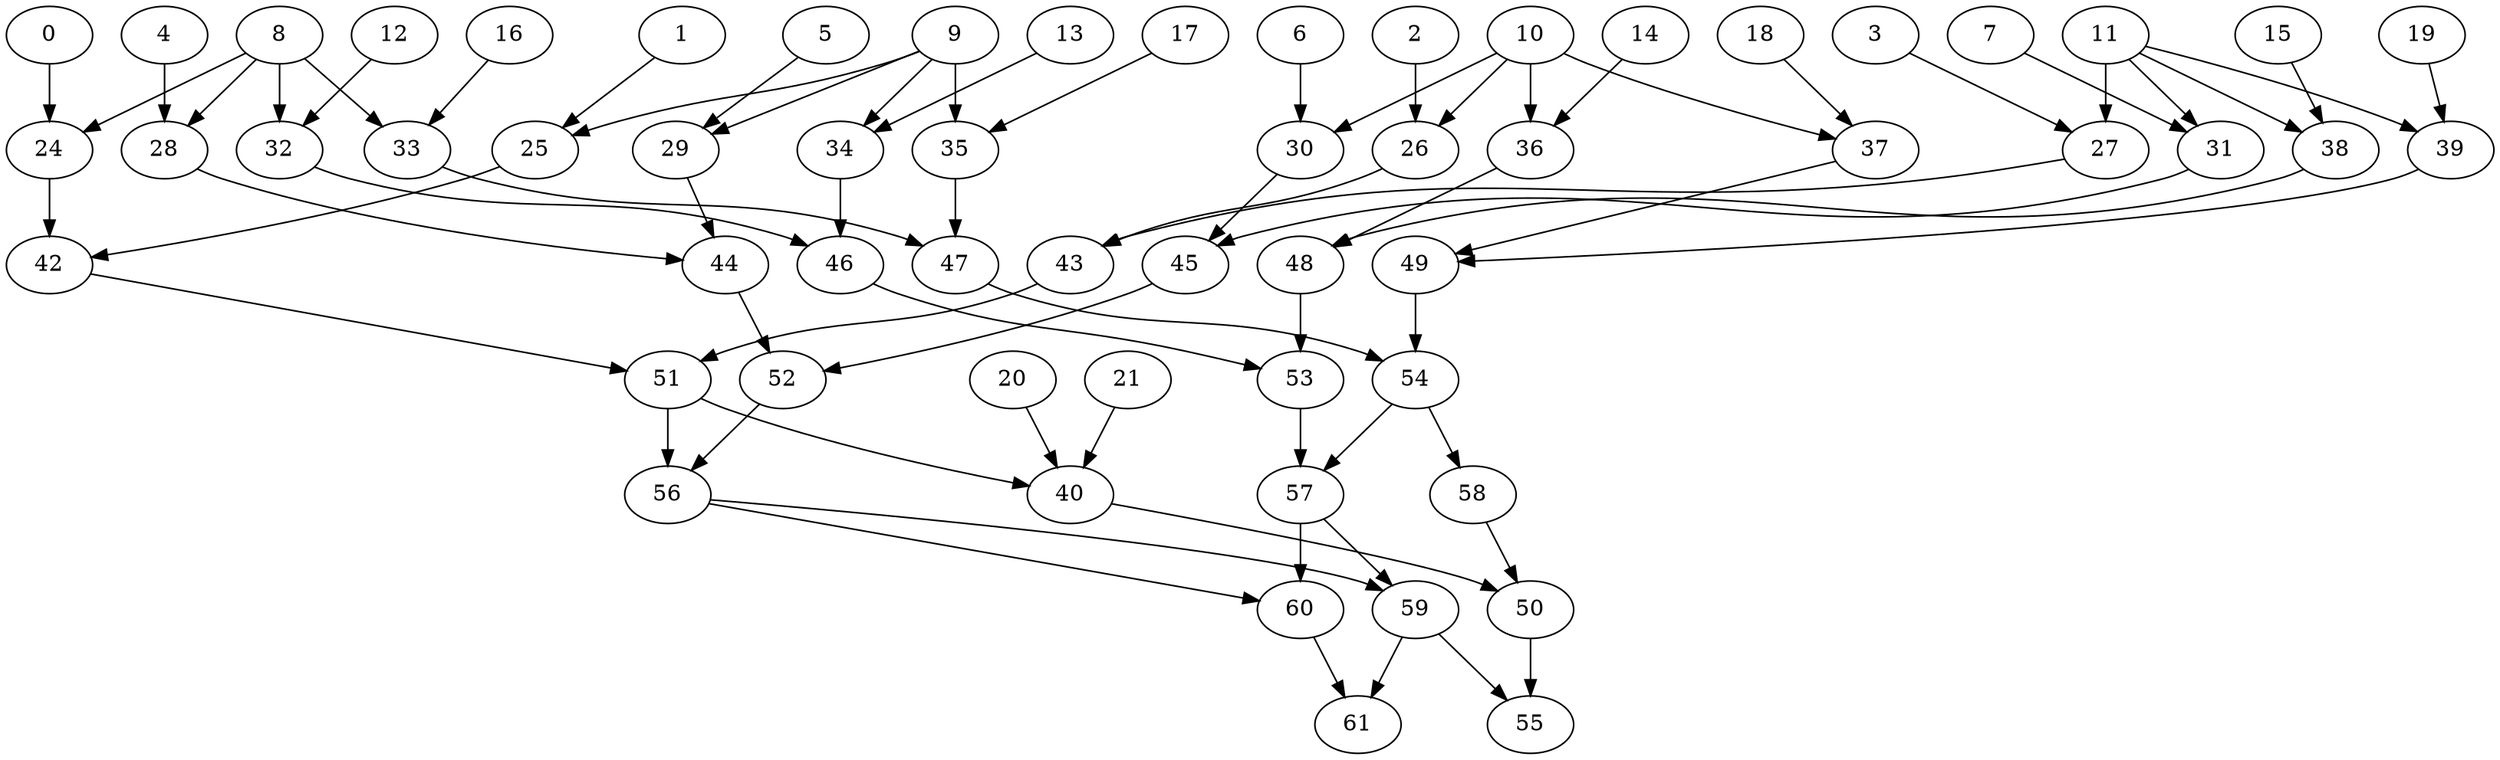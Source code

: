 digraph G {
    0;
    24;
    42;
    1;
    25;
    2;
    26;
    43;
    3;
    27;
    4;
    28;
    44;
    5;
    29;
    6;
    30;
    45;
    7;
    31;
    8;
    32;
    33;
    46;
    47;
    9;
    34;
    35;
    10;
    36;
    37;
    48;
    49;
    11;
    38;
    39;
    12;
    13;
    14;
    15;
    16;
    17;
    18;
    19;
    20;
    40;
    50;
    21;
    51;
    52;
    53;
    54;
    55;
    56;
    57;
    58;
    59;
    60;
    61;
    0 -> 24 [weight=0];
    24 -> 42 [weight=2];
    42 -> 51 [weight=0];
    1 -> 25 [weight=0];
    25 -> 42 [weight=0];
    2 -> 26 [weight=0];
    26 -> 43 [weight=0];
    43 -> 51 [weight=4];
    3 -> 27 [weight=0];
    27 -> 43 [weight=0];
    4 -> 28 [weight=3];
    28 -> 44 [weight=0];
    44 -> 52 [weight=4];
    5 -> 29 [weight=0];
    29 -> 44 [weight=0];
    6 -> 30 [weight=0];
    30 -> 45 [weight=0];
    45 -> 52 [weight=0];
    7 -> 31 [weight=0];
    31 -> 45 [weight=1];
    8 -> 24 [weight=0];
    8 -> 28 [weight=0];
    8 -> 32 [weight=5];
    8 -> 33 [weight=0];
    32 -> 46 [weight=0];
    33 -> 47 [weight=0];
    46 -> 53 [weight=1];
    47 -> 54 [weight=8];
    9 -> 25 [weight=0];
    9 -> 29 [weight=0];
    9 -> 34 [weight=0];
    9 -> 35 [weight=4];
    34 -> 46 [weight=1];
    35 -> 47 [weight=0];
    10 -> 26 [weight=0];
    10 -> 30 [weight=0];
    10 -> 36 [weight=3];
    10 -> 37 [weight=0];
    36 -> 48 [weight=0];
    37 -> 49 [weight=0];
    48 -> 53 [weight=5];
    49 -> 54 [weight=6];
    11 -> 27 [weight=3];
    11 -> 31 [weight=0];
    11 -> 38 [weight=0];
    11 -> 39 [weight=1];
    38 -> 48 [weight=0];
    39 -> 49 [weight=0];
    12 -> 32 [weight=0];
    13 -> 34 [weight=0];
    14 -> 36 [weight=0];
    15 -> 38 [weight=0];
    16 -> 33 [weight=0];
    17 -> 35 [weight=0];
    18 -> 37 [weight=0];
    19 -> 39 [weight=0];
    20 -> 40 [weight=3];
    40 -> 50 [weight=0];
    50 -> 55 [weight=3];
    21 -> 40 [weight=3];
    51 -> 40 [weight=0];
    51 -> 56 [weight=2];
    52 -> 56 [weight=0];
    53 -> 57 [weight=2];
    54 -> 57 [weight=0];
    54 -> 58 [weight=0];
    56 -> 59 [weight=0];
    56 -> 60 [weight=0];
    57 -> 59 [weight=0];
    57 -> 60 [weight=2];
    58 -> 50 [weight=0];
    59 -> 55 [weight=1];
    59 -> 61 [weight=0];
    60 -> 61 [weight=0];
}

